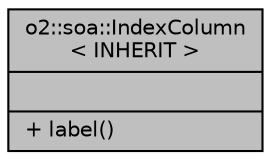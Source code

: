 digraph "o2::soa::IndexColumn&lt; INHERIT &gt;"
{
 // INTERACTIVE_SVG=YES
  bgcolor="transparent";
  edge [fontname="Helvetica",fontsize="10",labelfontname="Helvetica",labelfontsize="10"];
  node [fontname="Helvetica",fontsize="10",shape=record];
  Node1 [label="{o2::soa::IndexColumn\l\< INHERIT \>\n||+ label()\l}",height=0.2,width=0.4,color="black", fillcolor="grey75", style="filled", fontcolor="black"];
}
